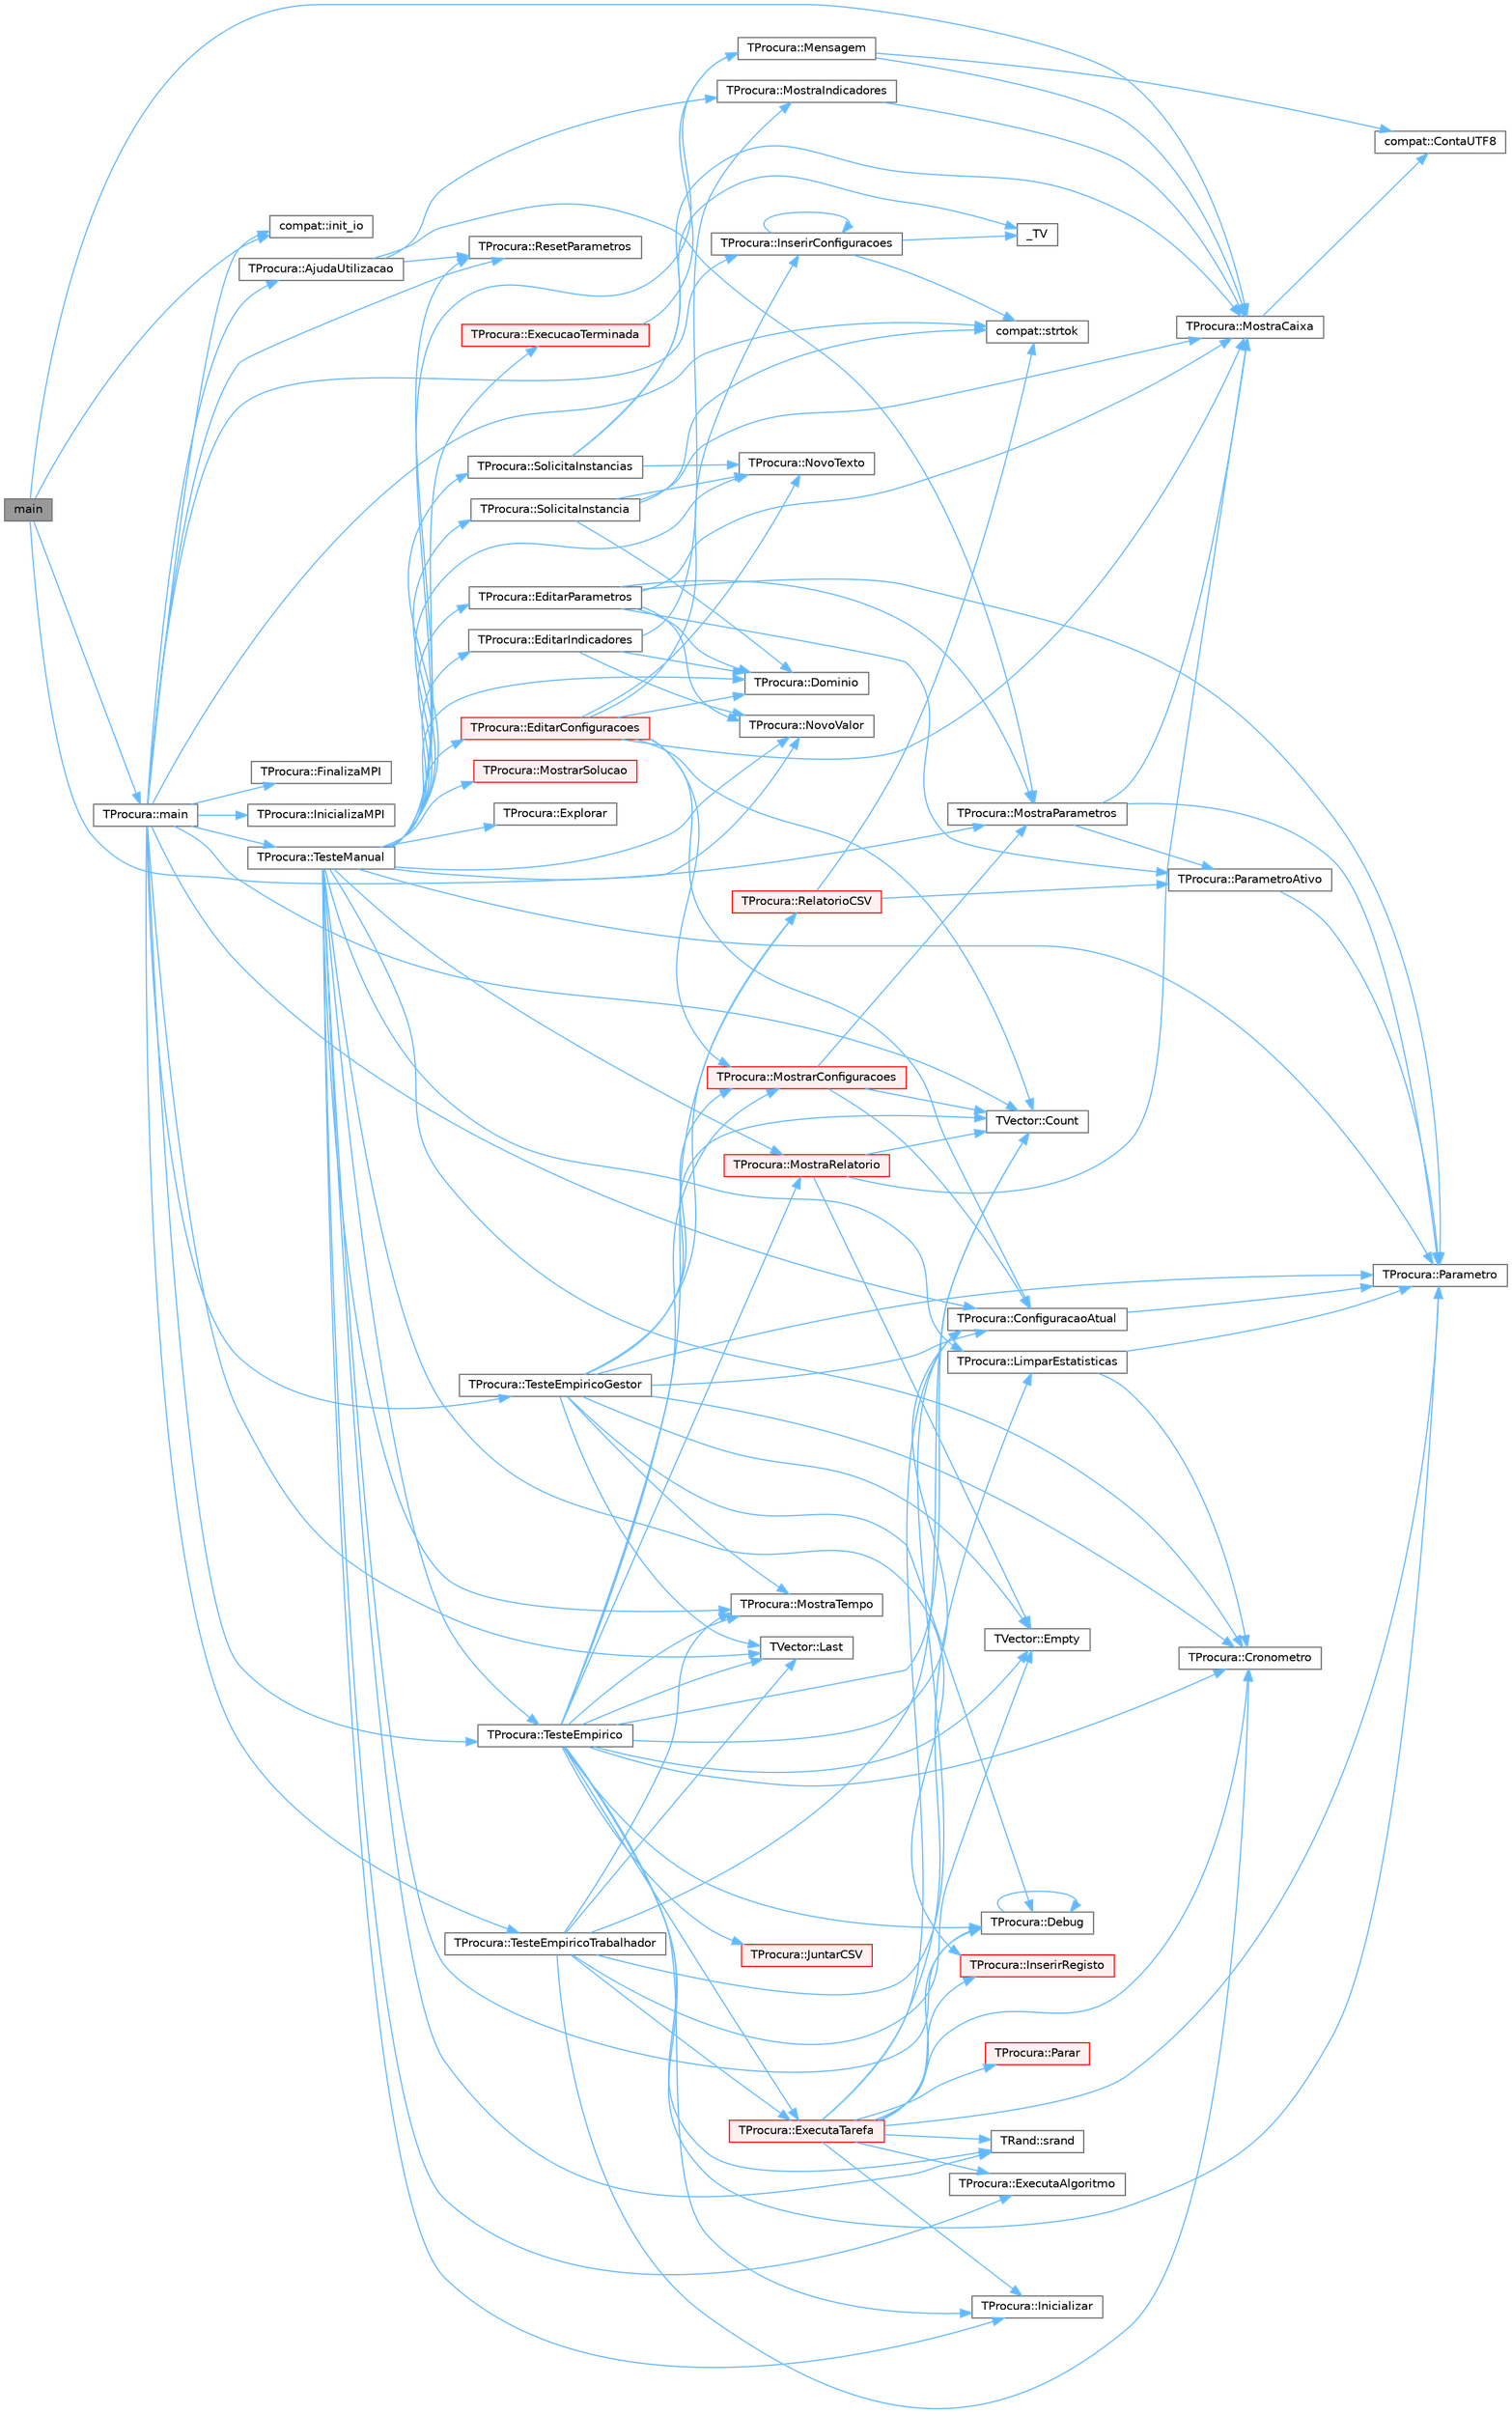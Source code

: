 digraph "main"
{
 // LATEX_PDF_SIZE
  bgcolor="transparent";
  edge [fontname=Helvetica,fontsize=10,labelfontname=Helvetica,labelfontsize=10];
  node [fontname=Helvetica,fontsize=10,shape=box,height=0.2,width=0.4];
  rankdir="LR";
  Node1 [id="Node000001",label="main",height=0.2,width=0.4,color="gray40", fillcolor="grey60", style="filled", fontcolor="black",tooltip=" "];
  Node1 -> Node2 [id="edge1_Node000001_Node000002",color="steelblue1",style="solid",tooltip=" "];
  Node2 [id="Node000002",label="compat::init_io",height=0.2,width=0.4,color="grey40", fillcolor="white", style="filled",URL="$namespacecompat.html#a4458d9a13083e2a6ae1b6c659c4043cc",tooltip=" "];
  Node1 -> Node3 [id="edge2_Node000001_Node000003",color="steelblue1",style="solid",tooltip=" "];
  Node3 [id="Node000003",label="TProcura::main",height=0.2,width=0.4,color="grey40", fillcolor="white", style="filled",URL="$classTProcura.html#aad1499e49cf6757569aeabd9c3fb2a8c",tooltip="Inicializa a interação com o utilizador."];
  Node3 -> Node4 [id="edge3_Node000003_Node000004",color="steelblue1",style="solid",tooltip=" "];
  Node4 [id="Node000004",label="TProcura::AjudaUtilizacao",height=0.2,width=0.4,color="grey40", fillcolor="white", style="filled",URL="$classTProcura.html#adc4d653fe0feb6033083adc5d19e7fb5",tooltip="Mostra ajuda de utilização do programa."];
  Node4 -> Node5 [id="edge4_Node000004_Node000005",color="steelblue1",style="solid",tooltip=" "];
  Node5 [id="Node000005",label="TProcura::MostraIndicadores",height=0.2,width=0.4,color="grey40", fillcolor="white", style="filled",URL="$classTProcura.html#a99f5cf1c59ce543a58d802a1ac907299",tooltip="Mostra os indicadores definidos."];
  Node5 -> Node6 [id="edge5_Node000005_Node000006",color="steelblue1",style="solid",tooltip=" "];
  Node6 [id="Node000006",label="TProcura::MostraCaixa",height=0.2,width=0.4,color="grey40", fillcolor="white", style="filled",URL="$classTProcura.html#a3496857ee1a91785fbb6ad45f5e9ddea",tooltip=" "];
  Node6 -> Node7 [id="edge6_Node000006_Node000007",color="steelblue1",style="solid",tooltip=" "];
  Node7 [id="Node000007",label="compat::ContaUTF8",height=0.2,width=0.4,color="grey40", fillcolor="white", style="filled",URL="$namespacecompat.html#a2cc00022a29bc0fc08165228956a10f5",tooltip=" "];
  Node4 -> Node8 [id="edge7_Node000004_Node000008",color="steelblue1",style="solid",tooltip=" "];
  Node8 [id="Node000008",label="TProcura::MostraParametros",height=0.2,width=0.4,color="grey40", fillcolor="white", style="filled",URL="$classTProcura.html#ae7fa07f03b8e5a201e35023ba7724b82",tooltip="Mostra os parâmetros atuais."];
  Node8 -> Node6 [id="edge8_Node000008_Node000006",color="steelblue1",style="solid",tooltip=" "];
  Node8 -> Node9 [id="edge9_Node000008_Node000009",color="steelblue1",style="solid",tooltip=" "];
  Node9 [id="Node000009",label="TProcura::Parametro",height=0.2,width=0.4,color="grey40", fillcolor="white", style="filled",URL="$classTProcura.html#a0e9e692f29af8a5d5279a8647c800437",tooltip=" "];
  Node8 -> Node10 [id="edge10_Node000008_Node000010",color="steelblue1",style="solid",tooltip=" "];
  Node10 [id="Node000010",label="TProcura::ParametroAtivo",height=0.2,width=0.4,color="grey40", fillcolor="white", style="filled",URL="$classTProcura.html#a816897a3f52c463e9ba30df3fd41dd6e",tooltip=" "];
  Node10 -> Node9 [id="edge11_Node000010_Node000009",color="steelblue1",style="solid",tooltip=" "];
  Node4 -> Node11 [id="edge12_Node000004_Node000011",color="steelblue1",style="solid",tooltip=" "];
  Node11 [id="Node000011",label="TProcura::ResetParametros",height=0.2,width=0.4,color="grey40", fillcolor="white", style="filled",URL="$classTProcura.html#a6b870a79b10bf2523bdb37c4b06bb871",tooltip="Inicializa os parametros, indicadores e instâncias."];
  Node3 -> Node12 [id="edge13_Node000003_Node000012",color="steelblue1",style="solid",tooltip=" "];
  Node12 [id="Node000012",label="TProcura::ConfiguracaoAtual",height=0.2,width=0.4,color="grey40", fillcolor="white", style="filled",URL="$classTProcura.html#ac1d9f06b12765a02290050af15463186",tooltip="Grava ou lê a configuração atual."];
  Node12 -> Node9 [id="edge14_Node000012_Node000009",color="steelblue1",style="solid",tooltip=" "];
  Node3 -> Node13 [id="edge15_Node000003_Node000013",color="steelblue1",style="solid",tooltip=" "];
  Node13 [id="Node000013",label="TVector::Count",height=0.2,width=0.4,color="grey40", fillcolor="white", style="filled",URL="$classTVector.html#ac3c744d84543ca6e32859eb7dfccfeef",tooltip=" "];
  Node3 -> Node14 [id="edge16_Node000003_Node000014",color="steelblue1",style="solid",tooltip=" "];
  Node14 [id="Node000014",label="TProcura::FinalizaMPI",height=0.2,width=0.4,color="grey40", fillcolor="white", style="filled",URL="$classTProcura.html#a5f946d1f7a89ca3c50fbb80477966607",tooltip="Finaliza o ambiente MPI, se aplicável."];
  Node3 -> Node15 [id="edge17_Node000003_Node000015",color="steelblue1",style="solid",tooltip=" "];
  Node15 [id="Node000015",label="TProcura::InicializaMPI",height=0.2,width=0.4,color="grey40", fillcolor="white", style="filled",URL="$classTProcura.html#a99028e43382ddefb3660942deb95608d",tooltip="Inicializa o ambiente MPI, se aplicável."];
  Node3 -> Node2 [id="edge18_Node000003_Node000002",color="steelblue1",style="solid",tooltip=" "];
  Node3 -> Node16 [id="edge19_Node000003_Node000016",color="steelblue1",style="solid",tooltip=" "];
  Node16 [id="Node000016",label="TProcura::InserirConfiguracoes",height=0.2,width=0.4,color="grey40", fillcolor="white", style="filled",URL="$classTProcura.html#a662c7ff8ba62bb5745a7ee0ec92eea13",tooltip="Insere configurações a partir de uma string."];
  Node16 -> Node17 [id="edge20_Node000016_Node000017",color="steelblue1",style="solid",tooltip=" "];
  Node17 [id="Node000017",label="_TV",height=0.2,width=0.4,color="grey40", fillcolor="white", style="filled",URL="$TVector_8h.html#a442726d787e600d83bb1f358840dcb3a",tooltip=" "];
  Node16 -> Node16 [id="edge21_Node000016_Node000016",color="steelblue1",style="solid",tooltip=" "];
  Node16 -> Node18 [id="edge22_Node000016_Node000018",color="steelblue1",style="solid",tooltip=" "];
  Node18 [id="Node000018",label="compat::strtok",height=0.2,width=0.4,color="grey40", fillcolor="white", style="filled",URL="$namespacecompat.html#a342aea1a38c4383aedcc7fea5e68048a",tooltip=" "];
  Node3 -> Node19 [id="edge23_Node000003_Node000019",color="steelblue1",style="solid",tooltip=" "];
  Node19 [id="Node000019",label="TVector::Last",height=0.2,width=0.4,color="grey40", fillcolor="white", style="filled",URL="$classTVector.html#aa304d639c79ef2842f9951846c6292e3",tooltip=" "];
  Node3 -> Node11 [id="edge24_Node000003_Node000011",color="steelblue1",style="solid",tooltip=" "];
  Node3 -> Node18 [id="edge25_Node000003_Node000018",color="steelblue1",style="solid",tooltip=" "];
  Node3 -> Node20 [id="edge26_Node000003_Node000020",color="steelblue1",style="solid",tooltip=" "];
  Node20 [id="Node000020",label="TProcura::TesteEmpirico",height=0.2,width=0.4,color="grey40", fillcolor="white", style="filled",URL="$classTProcura.html#ae98922e2f7f8bb6e487af0a1e4f84336",tooltip="Executa testes empíricos, em todas as configurações guardadas, nas instâncias selecionadas."];
  Node20 -> Node12 [id="edge27_Node000020_Node000012",color="steelblue1",style="solid",tooltip=" "];
  Node20 -> Node13 [id="edge28_Node000020_Node000013",color="steelblue1",style="solid",tooltip=" "];
  Node20 -> Node21 [id="edge29_Node000020_Node000021",color="steelblue1",style="solid",tooltip=" "];
  Node21 [id="Node000021",label="TProcura::Cronometro",height=0.2,width=0.4,color="grey40", fillcolor="white", style="filled",URL="$classTProcura.html#adb09aa964fe750da7a383318cd0f48a0",tooltip="retorna o tempo em segundos desde que o cronómetro foi inicializado"];
  Node20 -> Node22 [id="edge30_Node000020_Node000022",color="steelblue1",style="solid",tooltip=" "];
  Node22 [id="Node000022",label="TProcura::Debug",height=0.2,width=0.4,color="grey40", fillcolor="white", style="filled",URL="$classTProcura.html#a0c5676c1b54ab6bdc1045b98aeafe456",tooltip="Mostra o estado no ecrã, para debug."];
  Node22 -> Node22 [id="edge31_Node000022_Node000022",color="steelblue1",style="solid",tooltip=" "];
  Node20 -> Node23 [id="edge32_Node000020_Node000023",color="steelblue1",style="solid",tooltip=" "];
  Node23 [id="Node000023",label="TVector::Empty",height=0.2,width=0.4,color="grey40", fillcolor="white", style="filled",URL="$classTVector.html#a4f242a23bca606a1d0c8f75115b1fde9",tooltip=" "];
  Node20 -> Node24 [id="edge33_Node000020_Node000024",color="steelblue1",style="solid",tooltip=" "];
  Node24 [id="Node000024",label="TProcura::ExecutaTarefa",height=0.2,width=0.4,color="red", fillcolor="#FFF0F0", style="filled",URL="$classTProcura.html#a2c3c5fdff8277b04a219156dec0f068b",tooltip="Executa uma tarefa num teste empírico."];
  Node24 -> Node12 [id="edge34_Node000024_Node000012",color="steelblue1",style="solid",tooltip=" "];
  Node24 -> Node21 [id="edge35_Node000024_Node000021",color="steelblue1",style="solid",tooltip=" "];
  Node24 -> Node22 [id="edge36_Node000024_Node000022",color="steelblue1",style="solid",tooltip=" "];
  Node24 -> Node25 [id="edge37_Node000024_Node000025",color="steelblue1",style="solid",tooltip=" "];
  Node25 [id="Node000025",label="TProcura::ExecutaAlgoritmo",height=0.2,width=0.4,color="grey40", fillcolor="white", style="filled",URL="$classTProcura.html#a1297806db02da2a44794883a6f427965",tooltip="Executa o algoritmo com os parametros atuais."];
  Node24 -> Node26 [id="edge38_Node000024_Node000026",color="steelblue1",style="solid",tooltip=" "];
  Node26 [id="Node000026",label="TProcura::Inicializar",height=0.2,width=0.4,color="grey40", fillcolor="white", style="filled",URL="$classTProcura.html#a1af0e64ed79d99972d8d48fadf839f43",tooltip="Coloca o objecto no estado inicial da procura."];
  Node24 -> Node27 [id="edge39_Node000024_Node000027",color="steelblue1",style="solid",tooltip=" "];
  Node27 [id="Node000027",label="TProcura::InserirRegisto",height=0.2,width=0.4,color="red", fillcolor="#FFF0F0", style="filled",URL="$classTProcura.html#acd7a254a5057023a21b9909053c36f24",tooltip="Insere um novo registo de resultados."];
  Node24 -> Node31 [id="edge40_Node000024_Node000031",color="steelblue1",style="solid",tooltip=" "];
  Node31 [id="Node000031",label="TProcura::LimparEstatisticas",height=0.2,width=0.4,color="grey40", fillcolor="white", style="filled",URL="$classTProcura.html#ae82e7be02923531e7ead26b1b25cec0f",tooltip="Chapar antes da execução do algoritmo. Limpa valores estatísticos, e fixa o instante limite de tempo ..."];
  Node31 -> Node21 [id="edge41_Node000031_Node000021",color="steelblue1",style="solid",tooltip=" "];
  Node31 -> Node9 [id="edge42_Node000031_Node000009",color="steelblue1",style="solid",tooltip=" "];
  Node24 -> Node9 [id="edge43_Node000024_Node000009",color="steelblue1",style="solid",tooltip=" "];
  Node24 -> Node32 [id="edge44_Node000024_Node000032",color="steelblue1",style="solid",tooltip=" "];
  Node32 [id="Node000032",label="TProcura::Parar",height=0.2,width=0.4,color="red", fillcolor="#FFF0F0", style="filled",URL="$classTProcura.html#a7952e187e1b0ae0ca52edab157223179",tooltip="Verifica se a procura deve ser interrompida."];
  Node24 -> Node35 [id="edge45_Node000024_Node000035",color="steelblue1",style="solid",tooltip=" "];
  Node35 [id="Node000035",label="TRand::srand",height=0.2,width=0.4,color="grey40", fillcolor="white", style="filled",URL="$namespaceTRand.html#ad0b319d6f58ab6820b001b4e3d3ae245",tooltip="Inicializa a semente da geração pseudo-aleatória."];
  Node20 -> Node26 [id="edge46_Node000020_Node000026",color="steelblue1",style="solid",tooltip=" "];
  Node20 -> Node36 [id="edge47_Node000020_Node000036",color="steelblue1",style="solid",tooltip=" "];
  Node36 [id="Node000036",label="TProcura::JuntarCSV",height=0.2,width=0.4,color="red", fillcolor="#FFF0F0", style="filled",URL="$classTProcura.html#aa47aff45144b528adaecdb654c498844",tooltip="Juntar ficheiros CSV gerados por diferentes processos MPI em um único ficheiro."];
  Node20 -> Node19 [id="edge48_Node000020_Node000019",color="steelblue1",style="solid",tooltip=" "];
  Node20 -> Node38 [id="edge49_Node000020_Node000038",color="steelblue1",style="solid",tooltip=" "];
  Node38 [id="Node000038",label="TProcura::MostrarConfiguracoes",height=0.2,width=0.4,color="red", fillcolor="#FFF0F0", style="filled",URL="$classTProcura.html#a3332047124784be2fc7af575a5f7f8b5",tooltip="Mostra as configurações disponíveis."];
  Node38 -> Node12 [id="edge50_Node000038_Node000012",color="steelblue1",style="solid",tooltip=" "];
  Node38 -> Node13 [id="edge51_Node000038_Node000013",color="steelblue1",style="solid",tooltip=" "];
  Node38 -> Node8 [id="edge52_Node000038_Node000008",color="steelblue1",style="solid",tooltip=" "];
  Node20 -> Node40 [id="edge53_Node000020_Node000040",color="steelblue1",style="solid",tooltip=" "];
  Node40 [id="Node000040",label="TProcura::MostraRelatorio",height=0.2,width=0.4,color="red", fillcolor="#FFF0F0", style="filled",URL="$classTProcura.html#a8efec796677c8e25ad8bdb56a1082e2d",tooltip="Mostra um relatório dos resultados."];
  Node40 -> Node13 [id="edge54_Node000040_Node000013",color="steelblue1",style="solid",tooltip=" "];
  Node40 -> Node23 [id="edge55_Node000040_Node000023",color="steelblue1",style="solid",tooltip=" "];
  Node40 -> Node6 [id="edge56_Node000040_Node000006",color="steelblue1",style="solid",tooltip=" "];
  Node20 -> Node46 [id="edge57_Node000020_Node000046",color="steelblue1",style="solid",tooltip=" "];
  Node46 [id="Node000046",label="TProcura::MostraTempo",height=0.2,width=0.4,color="grey40", fillcolor="white", style="filled",URL="$classTProcura.html#a3bfb17b3b826cc2f593f950a227c3049",tooltip="Mostra tempo num formato humano."];
  Node20 -> Node9 [id="edge58_Node000020_Node000009",color="steelblue1",style="solid",tooltip=" "];
  Node20 -> Node47 [id="edge59_Node000020_Node000047",color="steelblue1",style="solid",tooltip=" "];
  Node47 [id="Node000047",label="TProcura::RelatorioCSV",height=0.2,width=0.4,color="red", fillcolor="#FFF0F0", style="filled",URL="$classTProcura.html#ab29731e4c9c1d57ccf72740d7d96ec32",tooltip="Gera um relatório CSV com os resultados."];
  Node47 -> Node10 [id="edge60_Node000047_Node000010",color="steelblue1",style="solid",tooltip=" "];
  Node47 -> Node18 [id="edge61_Node000047_Node000018",color="steelblue1",style="solid",tooltip=" "];
  Node20 -> Node35 [id="edge62_Node000020_Node000035",color="steelblue1",style="solid",tooltip=" "];
  Node3 -> Node48 [id="edge63_Node000003_Node000048",color="steelblue1",style="solid",tooltip=" "];
  Node48 [id="Node000048",label="TProcura::TesteEmpiricoGestor",height=0.2,width=0.4,color="grey40", fillcolor="white", style="filled",URL="$classTProcura.html#afd7217164b5ffce15f1949138f469fdb",tooltip="Teste empírico com modo mestre-escravo (este é o mestre)"];
  Node48 -> Node12 [id="edge64_Node000048_Node000012",color="steelblue1",style="solid",tooltip=" "];
  Node48 -> Node13 [id="edge65_Node000048_Node000013",color="steelblue1",style="solid",tooltip=" "];
  Node48 -> Node21 [id="edge66_Node000048_Node000021",color="steelblue1",style="solid",tooltip=" "];
  Node48 -> Node22 [id="edge67_Node000048_Node000022",color="steelblue1",style="solid",tooltip=" "];
  Node48 -> Node23 [id="edge68_Node000048_Node000023",color="steelblue1",style="solid",tooltip=" "];
  Node48 -> Node19 [id="edge69_Node000048_Node000019",color="steelblue1",style="solid",tooltip=" "];
  Node48 -> Node38 [id="edge70_Node000048_Node000038",color="steelblue1",style="solid",tooltip=" "];
  Node48 -> Node46 [id="edge71_Node000048_Node000046",color="steelblue1",style="solid",tooltip=" "];
  Node48 -> Node9 [id="edge72_Node000048_Node000009",color="steelblue1",style="solid",tooltip=" "];
  Node48 -> Node47 [id="edge73_Node000048_Node000047",color="steelblue1",style="solid",tooltip=" "];
  Node3 -> Node49 [id="edge74_Node000003_Node000049",color="steelblue1",style="solid",tooltip=" "];
  Node49 [id="Node000049",label="TProcura::TesteEmpiricoTrabalhador",height=0.2,width=0.4,color="grey40", fillcolor="white", style="filled",URL="$classTProcura.html#a1b444fbb9aa1d6bf3df277df3f289587",tooltip="Teste empírico com modo mestre-escravo (este é o escravo)"];
  Node49 -> Node12 [id="edge75_Node000049_Node000012",color="steelblue1",style="solid",tooltip=" "];
  Node49 -> Node13 [id="edge76_Node000049_Node000013",color="steelblue1",style="solid",tooltip=" "];
  Node49 -> Node21 [id="edge77_Node000049_Node000021",color="steelblue1",style="solid",tooltip=" "];
  Node49 -> Node23 [id="edge78_Node000049_Node000023",color="steelblue1",style="solid",tooltip=" "];
  Node49 -> Node24 [id="edge79_Node000049_Node000024",color="steelblue1",style="solid",tooltip=" "];
  Node49 -> Node19 [id="edge80_Node000049_Node000019",color="steelblue1",style="solid",tooltip=" "];
  Node49 -> Node46 [id="edge81_Node000049_Node000046",color="steelblue1",style="solid",tooltip=" "];
  Node3 -> Node50 [id="edge82_Node000003_Node000050",color="steelblue1",style="solid",tooltip=" "];
  Node50 [id="Node000050",label="TProcura::TesteManual",height=0.2,width=0.4,color="grey40", fillcolor="white", style="filled",URL="$classTProcura.html#a5fdf4e8f76e59eb83fbc274fa61e34af",tooltip="Inicializa a interação com o utilizador."];
  Node50 -> Node21 [id="edge83_Node000050_Node000021",color="steelblue1",style="solid",tooltip=" "];
  Node50 -> Node22 [id="edge84_Node000050_Node000022",color="steelblue1",style="solid",tooltip=" "];
  Node50 -> Node51 [id="edge85_Node000050_Node000051",color="steelblue1",style="solid",tooltip=" "];
  Node51 [id="Node000051",label="TProcura::Dominio",height=0.2,width=0.4,color="grey40", fillcolor="white", style="filled",URL="$classTProcura.html#a12cd67e1b86ed4d6a6c47c652c0cd9bf",tooltip="Limita o domínio de um parâmetro inteiro."];
  Node50 -> Node52 [id="edge86_Node000050_Node000052",color="steelblue1",style="solid",tooltip=" "];
  Node52 [id="Node000052",label="TProcura::EditarConfiguracoes",height=0.2,width=0.4,color="red", fillcolor="#FFF0F0", style="filled",URL="$classTProcura.html#ae559b54c7ff363280df914fec988794f",tooltip="Permite ao utilizador editar as configurações."];
  Node52 -> Node12 [id="edge87_Node000052_Node000012",color="steelblue1",style="solid",tooltip=" "];
  Node52 -> Node13 [id="edge88_Node000052_Node000013",color="steelblue1",style="solid",tooltip=" "];
  Node52 -> Node51 [id="edge89_Node000052_Node000051",color="steelblue1",style="solid",tooltip=" "];
  Node52 -> Node16 [id="edge90_Node000052_Node000016",color="steelblue1",style="solid",tooltip=" "];
  Node52 -> Node6 [id="edge91_Node000052_Node000006",color="steelblue1",style="solid",tooltip=" "];
  Node52 -> Node38 [id="edge92_Node000052_Node000038",color="steelblue1",style="solid",tooltip=" "];
  Node52 -> Node55 [id="edge93_Node000052_Node000055",color="steelblue1",style="solid",tooltip=" "];
  Node55 [id="Node000055",label="TProcura::NovoTexto",height=0.2,width=0.4,color="grey40", fillcolor="white", style="filled",URL="$classTProcura.html#a17fa21564876d313f79b4376ce7366a1",tooltip=" "];
  Node50 -> Node56 [id="edge94_Node000050_Node000056",color="steelblue1",style="solid",tooltip=" "];
  Node56 [id="Node000056",label="TProcura::EditarIndicadores",height=0.2,width=0.4,color="grey40", fillcolor="white", style="filled",URL="$classTProcura.html#a8f5d1ccb82a33db762fbb8400eeacf39",tooltip="Permite ao utilizador editar os indicadores a utilizar."];
  Node56 -> Node51 [id="edge95_Node000056_Node000051",color="steelblue1",style="solid",tooltip=" "];
  Node56 -> Node5 [id="edge96_Node000056_Node000005",color="steelblue1",style="solid",tooltip=" "];
  Node56 -> Node57 [id="edge97_Node000056_Node000057",color="steelblue1",style="solid",tooltip=" "];
  Node57 [id="Node000057",label="TProcura::NovoValor",height=0.2,width=0.4,color="grey40", fillcolor="white", style="filled",URL="$classTProcura.html#a9918a19f3cead7c9c6bd28f19ff31b0e",tooltip=" "];
  Node50 -> Node58 [id="edge98_Node000050_Node000058",color="steelblue1",style="solid",tooltip=" "];
  Node58 [id="Node000058",label="TProcura::EditarParametros",height=0.2,width=0.4,color="grey40", fillcolor="white", style="filled",URL="$classTProcura.html#ab044dca559e3c04e5cec68647af2c7c4",tooltip="Permite ao utilizador editar os parâmetros."];
  Node58 -> Node51 [id="edge99_Node000058_Node000051",color="steelblue1",style="solid",tooltip=" "];
  Node58 -> Node6 [id="edge100_Node000058_Node000006",color="steelblue1",style="solid",tooltip=" "];
  Node58 -> Node8 [id="edge101_Node000058_Node000008",color="steelblue1",style="solid",tooltip=" "];
  Node58 -> Node57 [id="edge102_Node000058_Node000057",color="steelblue1",style="solid",tooltip=" "];
  Node58 -> Node9 [id="edge103_Node000058_Node000009",color="steelblue1",style="solid",tooltip=" "];
  Node58 -> Node10 [id="edge104_Node000058_Node000010",color="steelblue1",style="solid",tooltip=" "];
  Node50 -> Node59 [id="edge105_Node000050_Node000059",color="steelblue1",style="solid",tooltip=" "];
  Node59 [id="Node000059",label="TProcura::ExecucaoTerminada",height=0.2,width=0.4,color="red", fillcolor="#FFF0F0", style="filled",URL="$classTProcura.html#a86985c8dc9a0e0bd375a4148f6ea6de7",tooltip="Chamar após a execução do algoritmo. Grava o tempo consumido."];
  Node59 -> Node60 [id="edge106_Node000059_Node000060",color="steelblue1",style="solid",tooltip=" "];
  Node60 [id="Node000060",label="TProcura::Mensagem",height=0.2,width=0.4,color="grey40", fillcolor="white", style="filled",URL="$classTProcura.html#a8367fcda807ebad51f2475eba9adf3a3",tooltip=" "];
  Node60 -> Node7 [id="edge107_Node000060_Node000007",color="steelblue1",style="solid",tooltip=" "];
  Node60 -> Node6 [id="edge108_Node000060_Node000006",color="steelblue1",style="solid",tooltip=" "];
  Node50 -> Node25 [id="edge109_Node000050_Node000025",color="steelblue1",style="solid",tooltip=" "];
  Node50 -> Node61 [id="edge110_Node000050_Node000061",color="steelblue1",style="solid",tooltip=" "];
  Node61 [id="Node000061",label="TProcura::Explorar",height=0.2,width=0.4,color="grey40", fillcolor="white", style="filled",URL="$classTProcura.html#abd93e2ba1f58d3ee7bef74845cee99fb",tooltip="definir para explorar manualmente os dados (não definido em TProcura, apenas em TProcuraConstrutiva)"];
  Node50 -> Node26 [id="edge111_Node000050_Node000026",color="steelblue1",style="solid",tooltip=" "];
  Node50 -> Node27 [id="edge112_Node000050_Node000027",color="steelblue1",style="solid",tooltip=" "];
  Node50 -> Node31 [id="edge113_Node000050_Node000031",color="steelblue1",style="solid",tooltip=" "];
  Node50 -> Node60 [id="edge114_Node000050_Node000060",color="steelblue1",style="solid",tooltip=" "];
  Node50 -> Node8 [id="edge115_Node000050_Node000008",color="steelblue1",style="solid",tooltip=" "];
  Node50 -> Node40 [id="edge116_Node000050_Node000040",color="steelblue1",style="solid",tooltip=" "];
  Node50 -> Node62 [id="edge117_Node000050_Node000062",color="steelblue1",style="solid",tooltip=" "];
  Node62 [id="Node000062",label="TProcura::MostrarSolucao",height=0.2,width=0.4,color="red", fillcolor="#FFF0F0", style="filled",URL="$classTProcura.html#a014a294d094430b113ffb36e64a74d97",tooltip="definir para visualizar a solução"];
  Node50 -> Node46 [id="edge118_Node000050_Node000046",color="steelblue1",style="solid",tooltip=" "];
  Node50 -> Node55 [id="edge119_Node000050_Node000055",color="steelblue1",style="solid",tooltip=" "];
  Node50 -> Node57 [id="edge120_Node000050_Node000057",color="steelblue1",style="solid",tooltip=" "];
  Node50 -> Node9 [id="edge121_Node000050_Node000009",color="steelblue1",style="solid",tooltip=" "];
  Node50 -> Node11 [id="edge122_Node000050_Node000011",color="steelblue1",style="solid",tooltip=" "];
  Node50 -> Node63 [id="edge123_Node000050_Node000063",color="steelblue1",style="solid",tooltip=" "];
  Node63 [id="Node000063",label="TProcura::SolicitaInstancia",height=0.2,width=0.4,color="grey40", fillcolor="white", style="filled",URL="$classTProcura.html#ae9f0b921a171a110e6a6fcc209332635",tooltip="Solicita ao utilizador o ID da instância a utilizar, permitindo alterar também o prefixo do ficheiro."];
  Node63 -> Node51 [id="edge124_Node000063_Node000051",color="steelblue1",style="solid",tooltip=" "];
  Node63 -> Node6 [id="edge125_Node000063_Node000006",color="steelblue1",style="solid",tooltip=" "];
  Node63 -> Node55 [id="edge126_Node000063_Node000055",color="steelblue1",style="solid",tooltip=" "];
  Node63 -> Node18 [id="edge127_Node000063_Node000018",color="steelblue1",style="solid",tooltip=" "];
  Node50 -> Node64 [id="edge128_Node000050_Node000064",color="steelblue1",style="solid",tooltip=" "];
  Node64 [id="Node000064",label="TProcura::SolicitaInstancias",height=0.2,width=0.4,color="grey40", fillcolor="white", style="filled",URL="$classTProcura.html#a6941386b767d6f0723c6eb9d27241d69",tooltip="Solicita ao utilizador uma lista de instâncias."];
  Node64 -> Node17 [id="edge129_Node000064_Node000017",color="steelblue1",style="solid",tooltip=" "];
  Node64 -> Node6 [id="edge130_Node000064_Node000006",color="steelblue1",style="solid",tooltip=" "];
  Node64 -> Node55 [id="edge131_Node000064_Node000055",color="steelblue1",style="solid",tooltip=" "];
  Node50 -> Node35 [id="edge132_Node000050_Node000035",color="steelblue1",style="solid",tooltip=" "];
  Node50 -> Node20 [id="edge133_Node000050_Node000020",color="steelblue1",style="solid",tooltip=" "];
  Node1 -> Node6 [id="edge134_Node000001_Node000006",color="steelblue1",style="solid",tooltip=" "];
  Node1 -> Node57 [id="edge135_Node000001_Node000057",color="steelblue1",style="solid",tooltip=" "];
}

